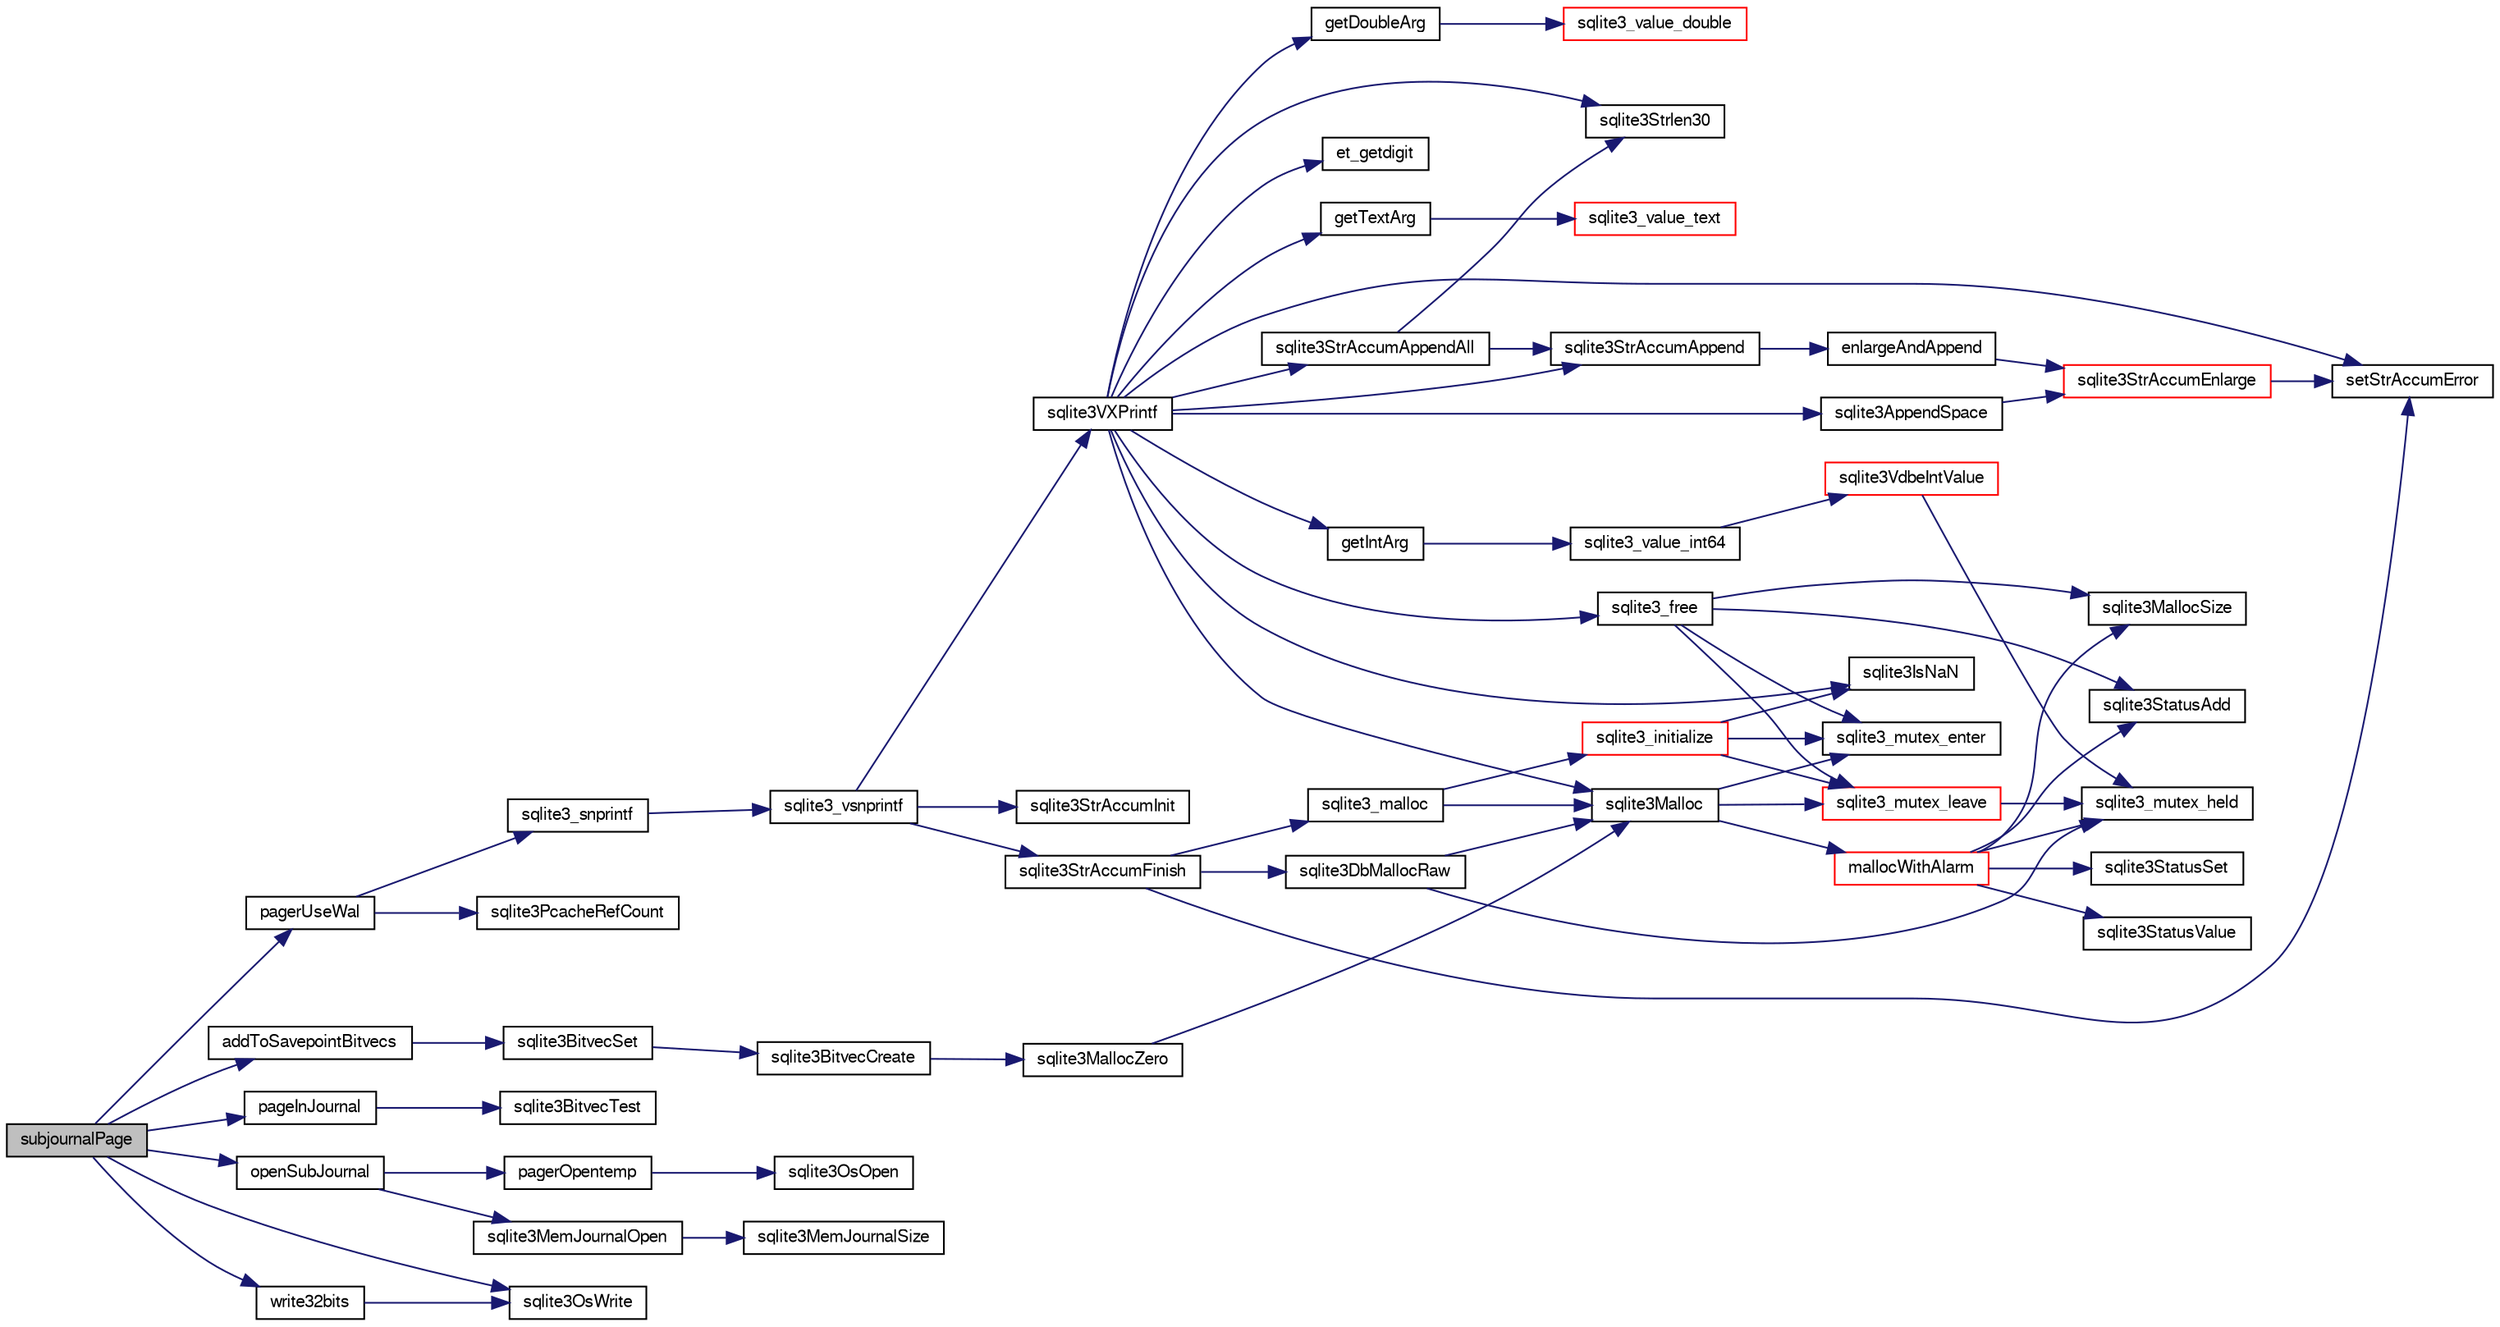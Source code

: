 digraph "subjournalPage"
{
  edge [fontname="FreeSans",fontsize="10",labelfontname="FreeSans",labelfontsize="10"];
  node [fontname="FreeSans",fontsize="10",shape=record];
  rankdir="LR";
  Node828466 [label="subjournalPage",height=0.2,width=0.4,color="black", fillcolor="grey75", style="filled", fontcolor="black"];
  Node828466 -> Node828467 [color="midnightblue",fontsize="10",style="solid",fontname="FreeSans"];
  Node828467 [label="pagerUseWal",height=0.2,width=0.4,color="black", fillcolor="white", style="filled",URL="$sqlite3_8c.html#a31def80bfe1de9284d635ba190a5eb68"];
  Node828467 -> Node828468 [color="midnightblue",fontsize="10",style="solid",fontname="FreeSans"];
  Node828468 [label="sqlite3PcacheRefCount",height=0.2,width=0.4,color="black", fillcolor="white", style="filled",URL="$sqlite3_8c.html#adee2536d23ec9628e0883ccab03b3429"];
  Node828467 -> Node828469 [color="midnightblue",fontsize="10",style="solid",fontname="FreeSans"];
  Node828469 [label="sqlite3_snprintf",height=0.2,width=0.4,color="black", fillcolor="white", style="filled",URL="$sqlite3_8c.html#aa2695a752e971577f5784122f2013c40"];
  Node828469 -> Node828470 [color="midnightblue",fontsize="10",style="solid",fontname="FreeSans"];
  Node828470 [label="sqlite3_vsnprintf",height=0.2,width=0.4,color="black", fillcolor="white", style="filled",URL="$sqlite3_8c.html#a0862c03aea71d62847e452aa655add42"];
  Node828470 -> Node828471 [color="midnightblue",fontsize="10",style="solid",fontname="FreeSans"];
  Node828471 [label="sqlite3StrAccumInit",height=0.2,width=0.4,color="black", fillcolor="white", style="filled",URL="$sqlite3_8c.html#aabf95e113b9d54d519cd15a56215f560"];
  Node828470 -> Node828472 [color="midnightblue",fontsize="10",style="solid",fontname="FreeSans"];
  Node828472 [label="sqlite3VXPrintf",height=0.2,width=0.4,color="black", fillcolor="white", style="filled",URL="$sqlite3_8c.html#a63c25806c9bd4a2b76f9a0eb232c6bde"];
  Node828472 -> Node828473 [color="midnightblue",fontsize="10",style="solid",fontname="FreeSans"];
  Node828473 [label="sqlite3StrAccumAppend",height=0.2,width=0.4,color="black", fillcolor="white", style="filled",URL="$sqlite3_8c.html#a56664fa33def33c5a5245b623441d5e0"];
  Node828473 -> Node828474 [color="midnightblue",fontsize="10",style="solid",fontname="FreeSans"];
  Node828474 [label="enlargeAndAppend",height=0.2,width=0.4,color="black", fillcolor="white", style="filled",URL="$sqlite3_8c.html#a25b21e61dc0883d849890eaa8a18088a"];
  Node828474 -> Node828475 [color="midnightblue",fontsize="10",style="solid",fontname="FreeSans"];
  Node828475 [label="sqlite3StrAccumEnlarge",height=0.2,width=0.4,color="red", fillcolor="white", style="filled",URL="$sqlite3_8c.html#a38976500a97c69d65086eeccca82dd96"];
  Node828475 -> Node828476 [color="midnightblue",fontsize="10",style="solid",fontname="FreeSans"];
  Node828476 [label="setStrAccumError",height=0.2,width=0.4,color="black", fillcolor="white", style="filled",URL="$sqlite3_8c.html#a3dc479a1fc8ba1ab8edfe51f8a0b102c"];
  Node828472 -> Node828745 [color="midnightblue",fontsize="10",style="solid",fontname="FreeSans"];
  Node828745 [label="getIntArg",height=0.2,width=0.4,color="black", fillcolor="white", style="filled",URL="$sqlite3_8c.html#abff258963dbd9205fb299851a64c67be"];
  Node828745 -> Node828629 [color="midnightblue",fontsize="10",style="solid",fontname="FreeSans"];
  Node828629 [label="sqlite3_value_int64",height=0.2,width=0.4,color="black", fillcolor="white", style="filled",URL="$sqlite3_8c.html#ab38d8627f4750672e72712df0b709e0d"];
  Node828629 -> Node828617 [color="midnightblue",fontsize="10",style="solid",fontname="FreeSans"];
  Node828617 [label="sqlite3VdbeIntValue",height=0.2,width=0.4,color="red", fillcolor="white", style="filled",URL="$sqlite3_8c.html#a3dc28e3bfdbecf81633c3697a3aacd45"];
  Node828617 -> Node828479 [color="midnightblue",fontsize="10",style="solid",fontname="FreeSans"];
  Node828479 [label="sqlite3_mutex_held",height=0.2,width=0.4,color="black", fillcolor="white", style="filled",URL="$sqlite3_8c.html#acf77da68932b6bc163c5e68547ecc3e7"];
  Node828472 -> Node828491 [color="midnightblue",fontsize="10",style="solid",fontname="FreeSans"];
  Node828491 [label="sqlite3Malloc",height=0.2,width=0.4,color="black", fillcolor="white", style="filled",URL="$sqlite3_8c.html#a361a2eaa846b1885f123abe46f5d8b2b"];
  Node828491 -> Node828485 [color="midnightblue",fontsize="10",style="solid",fontname="FreeSans"];
  Node828485 [label="sqlite3_mutex_enter",height=0.2,width=0.4,color="black", fillcolor="white", style="filled",URL="$sqlite3_8c.html#a1c12cde690bd89f104de5cbad12a6bf5"];
  Node828491 -> Node828492 [color="midnightblue",fontsize="10",style="solid",fontname="FreeSans"];
  Node828492 [label="mallocWithAlarm",height=0.2,width=0.4,color="red", fillcolor="white", style="filled",URL="$sqlite3_8c.html#ab070d5cf8e48ec8a6a43cf025d48598b"];
  Node828492 -> Node828479 [color="midnightblue",fontsize="10",style="solid",fontname="FreeSans"];
  Node828492 -> Node828493 [color="midnightblue",fontsize="10",style="solid",fontname="FreeSans"];
  Node828493 [label="sqlite3StatusSet",height=0.2,width=0.4,color="black", fillcolor="white", style="filled",URL="$sqlite3_8c.html#afec7586c01fcb5ea17dc9d7725a589d9"];
  Node828492 -> Node828494 [color="midnightblue",fontsize="10",style="solid",fontname="FreeSans"];
  Node828494 [label="sqlite3StatusValue",height=0.2,width=0.4,color="black", fillcolor="white", style="filled",URL="$sqlite3_8c.html#a30b8ac296c6e200c1fa57708d52c6ef6"];
  Node828492 -> Node828482 [color="midnightblue",fontsize="10",style="solid",fontname="FreeSans"];
  Node828482 [label="sqlite3MallocSize",height=0.2,width=0.4,color="black", fillcolor="white", style="filled",URL="$sqlite3_8c.html#acf5d2a5f35270bafb050bd2def576955"];
  Node828492 -> Node828486 [color="midnightblue",fontsize="10",style="solid",fontname="FreeSans"];
  Node828486 [label="sqlite3StatusAdd",height=0.2,width=0.4,color="black", fillcolor="white", style="filled",URL="$sqlite3_8c.html#afa029f93586aeab4cc85360905dae9cd"];
  Node828491 -> Node828487 [color="midnightblue",fontsize="10",style="solid",fontname="FreeSans"];
  Node828487 [label="sqlite3_mutex_leave",height=0.2,width=0.4,color="red", fillcolor="white", style="filled",URL="$sqlite3_8c.html#a5838d235601dbd3c1fa993555c6bcc93"];
  Node828487 -> Node828479 [color="midnightblue",fontsize="10",style="solid",fontname="FreeSans"];
  Node828472 -> Node828476 [color="midnightblue",fontsize="10",style="solid",fontname="FreeSans"];
  Node828472 -> Node828746 [color="midnightblue",fontsize="10",style="solid",fontname="FreeSans"];
  Node828746 [label="getDoubleArg",height=0.2,width=0.4,color="black", fillcolor="white", style="filled",URL="$sqlite3_8c.html#a1cf25120072c85bd261983b24c12c3d9"];
  Node828746 -> Node828633 [color="midnightblue",fontsize="10",style="solid",fontname="FreeSans"];
  Node828633 [label="sqlite3_value_double",height=0.2,width=0.4,color="red", fillcolor="white", style="filled",URL="$sqlite3_8c.html#a3e50c1a2dd484a8b6911c9d163816b88"];
  Node828472 -> Node828638 [color="midnightblue",fontsize="10",style="solid",fontname="FreeSans"];
  Node828638 [label="sqlite3IsNaN",height=0.2,width=0.4,color="black", fillcolor="white", style="filled",URL="$sqlite3_8c.html#aed4d78203877c3486765ccbc7feebb50"];
  Node828472 -> Node828558 [color="midnightblue",fontsize="10",style="solid",fontname="FreeSans"];
  Node828558 [label="sqlite3Strlen30",height=0.2,width=0.4,color="black", fillcolor="white", style="filled",URL="$sqlite3_8c.html#a3dcd80ba41f1a308193dee74857b62a7"];
  Node828472 -> Node828747 [color="midnightblue",fontsize="10",style="solid",fontname="FreeSans"];
  Node828747 [label="et_getdigit",height=0.2,width=0.4,color="black", fillcolor="white", style="filled",URL="$sqlite3_8c.html#a40c5a308749ad07cc2397a53e081bff0"];
  Node828472 -> Node828748 [color="midnightblue",fontsize="10",style="solid",fontname="FreeSans"];
  Node828748 [label="getTextArg",height=0.2,width=0.4,color="black", fillcolor="white", style="filled",URL="$sqlite3_8c.html#afbb41850423ef20071cefaab0431e04d"];
  Node828748 -> Node828563 [color="midnightblue",fontsize="10",style="solid",fontname="FreeSans"];
  Node828563 [label="sqlite3_value_text",height=0.2,width=0.4,color="red", fillcolor="white", style="filled",URL="$sqlite3_8c.html#aef2ace3239e6dd59c74110faa70f8171"];
  Node828472 -> Node828749 [color="midnightblue",fontsize="10",style="solid",fontname="FreeSans"];
  Node828749 [label="sqlite3StrAccumAppendAll",height=0.2,width=0.4,color="black", fillcolor="white", style="filled",URL="$sqlite3_8c.html#acaf8f3e4f99a3c3a4a77e9c987547289"];
  Node828749 -> Node828473 [color="midnightblue",fontsize="10",style="solid",fontname="FreeSans"];
  Node828749 -> Node828558 [color="midnightblue",fontsize="10",style="solid",fontname="FreeSans"];
  Node828472 -> Node828750 [color="midnightblue",fontsize="10",style="solid",fontname="FreeSans"];
  Node828750 [label="sqlite3AppendSpace",height=0.2,width=0.4,color="black", fillcolor="white", style="filled",URL="$sqlite3_8c.html#aefd38a5afc0020d4a93855c3ee7c63a8"];
  Node828750 -> Node828475 [color="midnightblue",fontsize="10",style="solid",fontname="FreeSans"];
  Node828472 -> Node828484 [color="midnightblue",fontsize="10",style="solid",fontname="FreeSans"];
  Node828484 [label="sqlite3_free",height=0.2,width=0.4,color="black", fillcolor="white", style="filled",URL="$sqlite3_8c.html#a6552349e36a8a691af5487999ab09519"];
  Node828484 -> Node828485 [color="midnightblue",fontsize="10",style="solid",fontname="FreeSans"];
  Node828484 -> Node828486 [color="midnightblue",fontsize="10",style="solid",fontname="FreeSans"];
  Node828484 -> Node828482 [color="midnightblue",fontsize="10",style="solid",fontname="FreeSans"];
  Node828484 -> Node828487 [color="midnightblue",fontsize="10",style="solid",fontname="FreeSans"];
  Node828470 -> Node828522 [color="midnightblue",fontsize="10",style="solid",fontname="FreeSans"];
  Node828522 [label="sqlite3StrAccumFinish",height=0.2,width=0.4,color="black", fillcolor="white", style="filled",URL="$sqlite3_8c.html#adb7f26b10ac1b847db6f000ef4c2e2ba"];
  Node828522 -> Node828490 [color="midnightblue",fontsize="10",style="solid",fontname="FreeSans"];
  Node828490 [label="sqlite3DbMallocRaw",height=0.2,width=0.4,color="black", fillcolor="white", style="filled",URL="$sqlite3_8c.html#abbe8be0cf7175e11ddc3e2218fad924e"];
  Node828490 -> Node828479 [color="midnightblue",fontsize="10",style="solid",fontname="FreeSans"];
  Node828490 -> Node828491 [color="midnightblue",fontsize="10",style="solid",fontname="FreeSans"];
  Node828522 -> Node828523 [color="midnightblue",fontsize="10",style="solid",fontname="FreeSans"];
  Node828523 [label="sqlite3_malloc",height=0.2,width=0.4,color="black", fillcolor="white", style="filled",URL="$sqlite3_8c.html#ac79dba55fc32b6a840cf5a9769bce7cd"];
  Node828523 -> Node828497 [color="midnightblue",fontsize="10",style="solid",fontname="FreeSans"];
  Node828497 [label="sqlite3_initialize",height=0.2,width=0.4,color="red", fillcolor="white", style="filled",URL="$sqlite3_8c.html#ab0c0ee2d5d4cf8b28e9572296a8861df"];
  Node828497 -> Node828485 [color="midnightblue",fontsize="10",style="solid",fontname="FreeSans"];
  Node828497 -> Node828487 [color="midnightblue",fontsize="10",style="solid",fontname="FreeSans"];
  Node828497 -> Node828638 [color="midnightblue",fontsize="10",style="solid",fontname="FreeSans"];
  Node828523 -> Node828491 [color="midnightblue",fontsize="10",style="solid",fontname="FreeSans"];
  Node828522 -> Node828476 [color="midnightblue",fontsize="10",style="solid",fontname="FreeSans"];
  Node828466 -> Node828751 [color="midnightblue",fontsize="10",style="solid",fontname="FreeSans"];
  Node828751 [label="pageInJournal",height=0.2,width=0.4,color="black", fillcolor="white", style="filled",URL="$sqlite3_8c.html#a07fb7c067274e7abc0a9ea2d3ffed616"];
  Node828751 -> Node828752 [color="midnightblue",fontsize="10",style="solid",fontname="FreeSans"];
  Node828752 [label="sqlite3BitvecTest",height=0.2,width=0.4,color="black", fillcolor="white", style="filled",URL="$sqlite3_8c.html#ab08693a5ff8d1b759eb50dc307ee910f"];
  Node828466 -> Node828753 [color="midnightblue",fontsize="10",style="solid",fontname="FreeSans"];
  Node828753 [label="openSubJournal",height=0.2,width=0.4,color="black", fillcolor="white", style="filled",URL="$sqlite3_8c.html#a69f445a04e423a1eaf24a2b9f035b427"];
  Node828753 -> Node828754 [color="midnightblue",fontsize="10",style="solid",fontname="FreeSans"];
  Node828754 [label="sqlite3MemJournalOpen",height=0.2,width=0.4,color="black", fillcolor="white", style="filled",URL="$sqlite3_8c.html#ad464be0cdcbcfad82c33db47ba916bf4"];
  Node828754 -> Node828755 [color="midnightblue",fontsize="10",style="solid",fontname="FreeSans"];
  Node828755 [label="sqlite3MemJournalSize",height=0.2,width=0.4,color="black", fillcolor="white", style="filled",URL="$sqlite3_8c.html#a467faa8c56423e1d71f1edcdf788ea01"];
  Node828753 -> Node828756 [color="midnightblue",fontsize="10",style="solid",fontname="FreeSans"];
  Node828756 [label="pagerOpentemp",height=0.2,width=0.4,color="black", fillcolor="white", style="filled",URL="$sqlite3_8c.html#aebcb4ac28e13fcb66454bb555327c331"];
  Node828756 -> Node828757 [color="midnightblue",fontsize="10",style="solid",fontname="FreeSans"];
  Node828757 [label="sqlite3OsOpen",height=0.2,width=0.4,color="black", fillcolor="white", style="filled",URL="$sqlite3_8c.html#a12a1f3451e28f9cecd19cf0bb4f8f416"];
  Node828466 -> Node828758 [color="midnightblue",fontsize="10",style="solid",fontname="FreeSans"];
  Node828758 [label="write32bits",height=0.2,width=0.4,color="black", fillcolor="white", style="filled",URL="$sqlite3_8c.html#a5db7813c01a178a634f0dcd6e7766ed6"];
  Node828758 -> Node828759 [color="midnightblue",fontsize="10",style="solid",fontname="FreeSans"];
  Node828759 [label="sqlite3OsWrite",height=0.2,width=0.4,color="black", fillcolor="white", style="filled",URL="$sqlite3_8c.html#a1eea7ec327af84c05b4dd4cc075a537f"];
  Node828466 -> Node828759 [color="midnightblue",fontsize="10",style="solid",fontname="FreeSans"];
  Node828466 -> Node828760 [color="midnightblue",fontsize="10",style="solid",fontname="FreeSans"];
  Node828760 [label="addToSavepointBitvecs",height=0.2,width=0.4,color="black", fillcolor="white", style="filled",URL="$sqlite3_8c.html#aa2e9bb02bb6975d83ec875f0792792f0"];
  Node828760 -> Node828761 [color="midnightblue",fontsize="10",style="solid",fontname="FreeSans"];
  Node828761 [label="sqlite3BitvecSet",height=0.2,width=0.4,color="black", fillcolor="white", style="filled",URL="$sqlite3_8c.html#a1f3c6d64d5d889e451d6725b1eb458be"];
  Node828761 -> Node828762 [color="midnightblue",fontsize="10",style="solid",fontname="FreeSans"];
  Node828762 [label="sqlite3BitvecCreate",height=0.2,width=0.4,color="black", fillcolor="white", style="filled",URL="$sqlite3_8c.html#a0a60c2422cf28790767f5bc7598514ee"];
  Node828762 -> Node828503 [color="midnightblue",fontsize="10",style="solid",fontname="FreeSans"];
  Node828503 [label="sqlite3MallocZero",height=0.2,width=0.4,color="black", fillcolor="white", style="filled",URL="$sqlite3_8c.html#ab3e07a30b9b5471f9f5e8f9cb7229934"];
  Node828503 -> Node828491 [color="midnightblue",fontsize="10",style="solid",fontname="FreeSans"];
}
